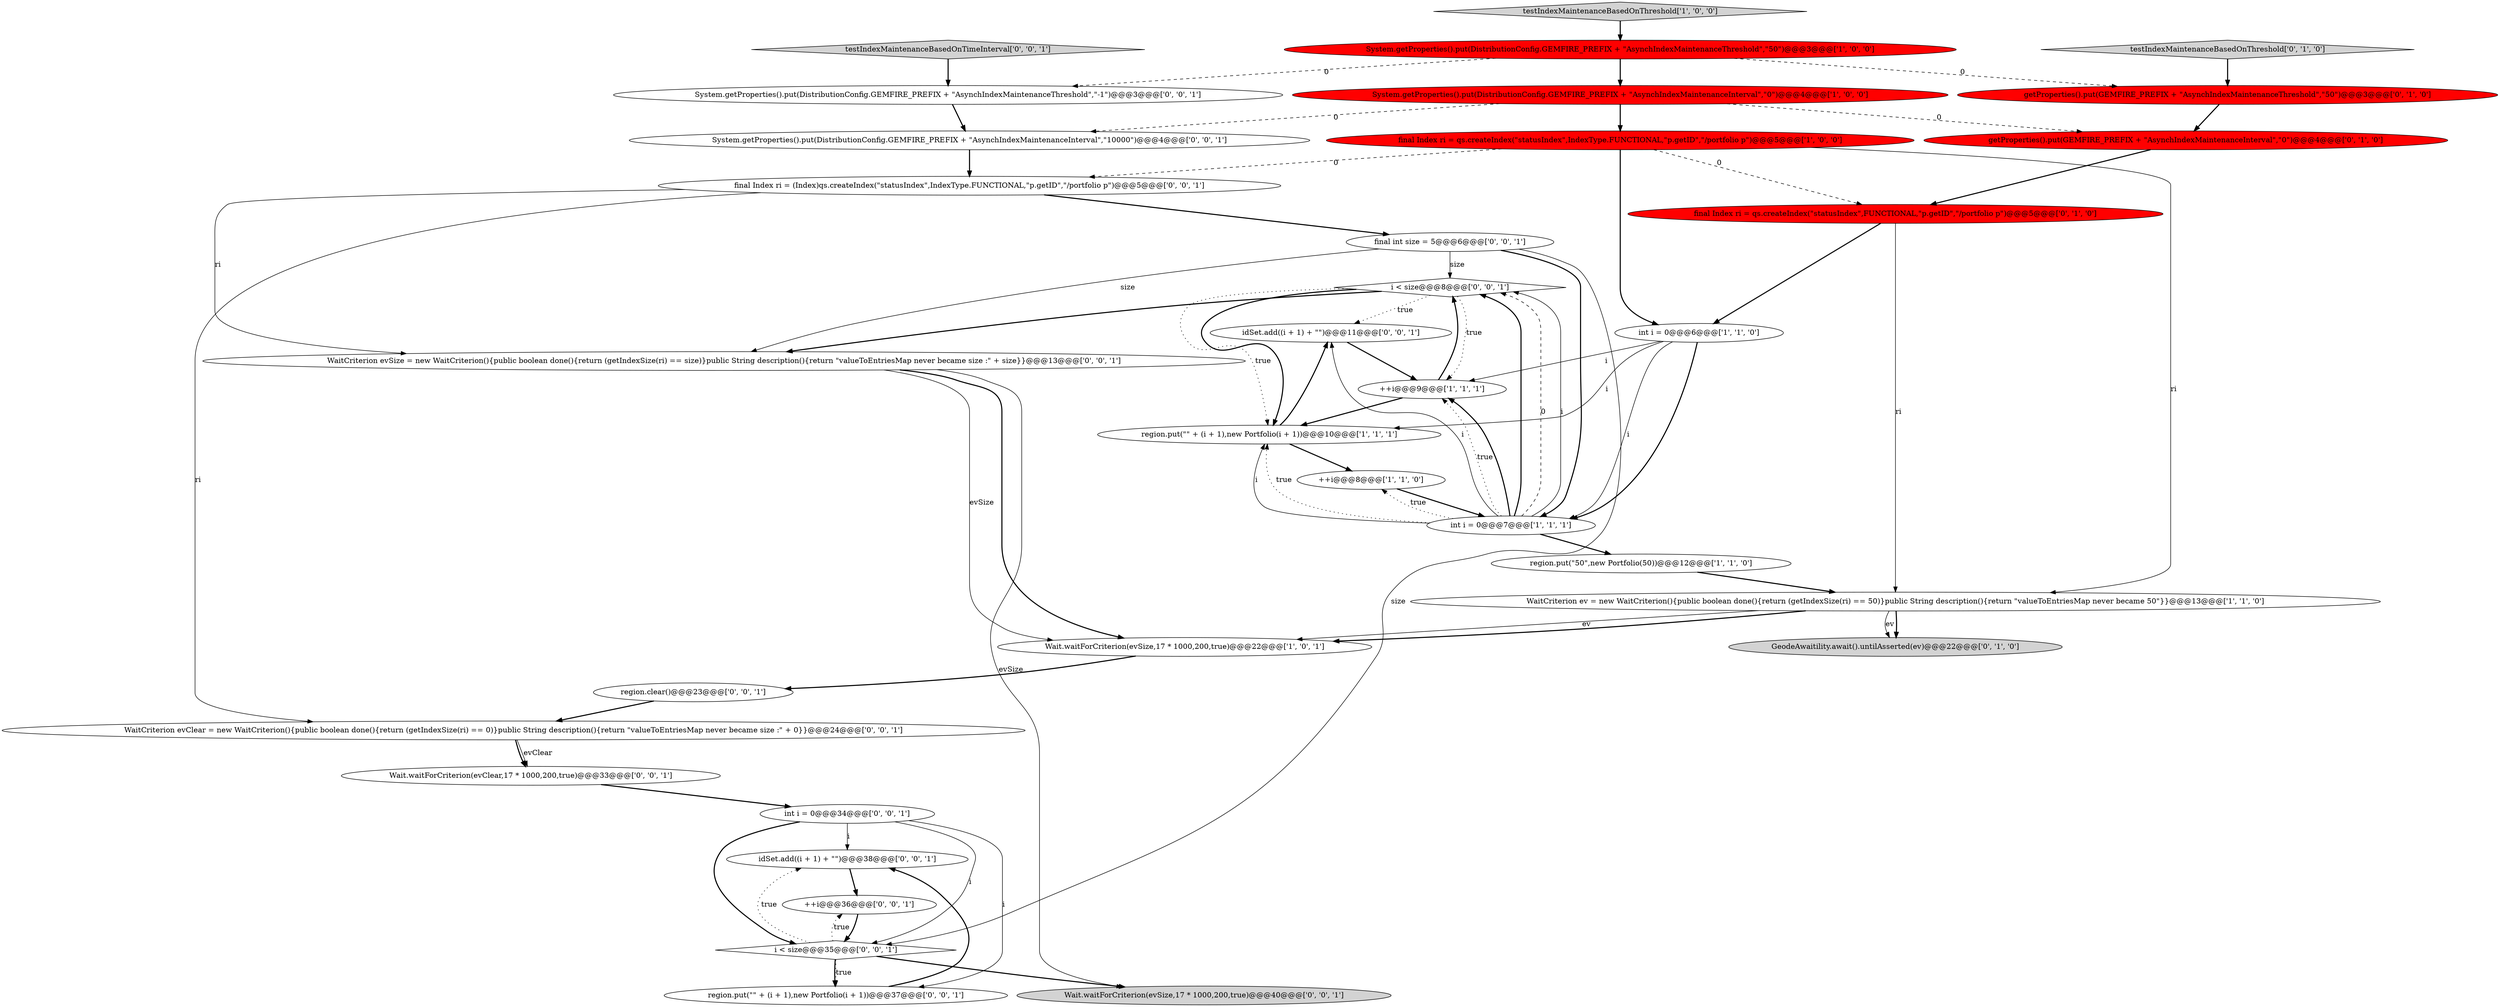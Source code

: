 digraph {
32 [style = filled, label = "final Index ri = (Index)qs.createIndex(\"statusIndex\",IndexType.FUNCTIONAL,\"p.getID\",\"/portfolio p\")@@@5@@@['0', '0', '1']", fillcolor = white, shape = ellipse image = "AAA0AAABBB3BBB"];
3 [style = filled, label = "region.put(\"50\",new Portfolio(50))@@@12@@@['1', '1', '0']", fillcolor = white, shape = ellipse image = "AAA0AAABBB1BBB"];
4 [style = filled, label = "Wait.waitForCriterion(evSize,17 * 1000,200,true)@@@22@@@['1', '0', '1']", fillcolor = white, shape = ellipse image = "AAA0AAABBB1BBB"];
30 [style = filled, label = "WaitCriterion evClear = new WaitCriterion(){public boolean done(){return (getIndexSize(ri) == 0)}public String description(){return \"valueToEntriesMap never became size :\" + 0}}@@@24@@@['0', '0', '1']", fillcolor = white, shape = ellipse image = "AAA0AAABBB3BBB"];
13 [style = filled, label = "getProperties().put(GEMFIRE_PREFIX + \"AsynchIndexMaintenanceThreshold\",\"50\")@@@3@@@['0', '1', '0']", fillcolor = red, shape = ellipse image = "AAA1AAABBB2BBB"];
11 [style = filled, label = "System.getProperties().put(DistributionConfig.GEMFIRE_PREFIX + \"AsynchIndexMaintenanceInterval\",\"0\")@@@4@@@['1', '0', '0']", fillcolor = red, shape = ellipse image = "AAA1AAABBB1BBB"];
25 [style = filled, label = "idSet.add((i + 1) + \"\")@@@38@@@['0', '0', '1']", fillcolor = white, shape = ellipse image = "AAA0AAABBB3BBB"];
15 [style = filled, label = "final Index ri = qs.createIndex(\"statusIndex\",FUNCTIONAL,\"p.getID\",\"/portfolio p\")@@@5@@@['0', '1', '0']", fillcolor = red, shape = ellipse image = "AAA1AAABBB2BBB"];
20 [style = filled, label = "WaitCriterion evSize = new WaitCriterion(){public boolean done(){return (getIndexSize(ri) == size)}public String description(){return \"valueToEntriesMap never became size :\" + size}}@@@13@@@['0', '0', '1']", fillcolor = white, shape = ellipse image = "AAA0AAABBB3BBB"];
24 [style = filled, label = "System.getProperties().put(DistributionConfig.GEMFIRE_PREFIX + \"AsynchIndexMaintenanceThreshold\",\"-1\")@@@3@@@['0', '0', '1']", fillcolor = white, shape = ellipse image = "AAA0AAABBB3BBB"];
23 [style = filled, label = "Wait.waitForCriterion(evSize,17 * 1000,200,true)@@@40@@@['0', '0', '1']", fillcolor = lightgray, shape = ellipse image = "AAA0AAABBB3BBB"];
6 [style = filled, label = "int i = 0@@@6@@@['1', '1', '0']", fillcolor = white, shape = ellipse image = "AAA0AAABBB1BBB"];
1 [style = filled, label = "System.getProperties().put(DistributionConfig.GEMFIRE_PREFIX + \"AsynchIndexMaintenanceThreshold\",\"50\")@@@3@@@['1', '0', '0']", fillcolor = red, shape = ellipse image = "AAA1AAABBB1BBB"];
31 [style = filled, label = "testIndexMaintenanceBasedOnTimeInterval['0', '0', '1']", fillcolor = lightgray, shape = diamond image = "AAA0AAABBB3BBB"];
12 [style = filled, label = "getProperties().put(GEMFIRE_PREFIX + \"AsynchIndexMaintenanceInterval\",\"0\")@@@4@@@['0', '1', '0']", fillcolor = red, shape = ellipse image = "AAA1AAABBB2BBB"];
27 [style = filled, label = "idSet.add((i + 1) + \"\")@@@11@@@['0', '0', '1']", fillcolor = white, shape = ellipse image = "AAA0AAABBB3BBB"];
18 [style = filled, label = "i < size@@@8@@@['0', '0', '1']", fillcolor = white, shape = diamond image = "AAA0AAABBB3BBB"];
17 [style = filled, label = "final int size = 5@@@6@@@['0', '0', '1']", fillcolor = white, shape = ellipse image = "AAA0AAABBB3BBB"];
5 [style = filled, label = "WaitCriterion ev = new WaitCriterion(){public boolean done(){return (getIndexSize(ri) == 50)}public String description(){return \"valueToEntriesMap never became 50\"}}@@@13@@@['1', '1', '0']", fillcolor = white, shape = ellipse image = "AAA0AAABBB1BBB"];
19 [style = filled, label = "++i@@@36@@@['0', '0', '1']", fillcolor = white, shape = ellipse image = "AAA0AAABBB3BBB"];
33 [style = filled, label = "int i = 0@@@34@@@['0', '0', '1']", fillcolor = white, shape = ellipse image = "AAA0AAABBB3BBB"];
2 [style = filled, label = "++i@@@8@@@['1', '1', '0']", fillcolor = white, shape = ellipse image = "AAA0AAABBB1BBB"];
22 [style = filled, label = "Wait.waitForCriterion(evClear,17 * 1000,200,true)@@@33@@@['0', '0', '1']", fillcolor = white, shape = ellipse image = "AAA0AAABBB3BBB"];
29 [style = filled, label = "i < size@@@35@@@['0', '0', '1']", fillcolor = white, shape = diamond image = "AAA0AAABBB3BBB"];
28 [style = filled, label = "region.clear()@@@23@@@['0', '0', '1']", fillcolor = white, shape = ellipse image = "AAA0AAABBB3BBB"];
8 [style = filled, label = "final Index ri = qs.createIndex(\"statusIndex\",IndexType.FUNCTIONAL,\"p.getID\",\"/portfolio p\")@@@5@@@['1', '0', '0']", fillcolor = red, shape = ellipse image = "AAA1AAABBB1BBB"];
7 [style = filled, label = "int i = 0@@@7@@@['1', '1', '1']", fillcolor = white, shape = ellipse image = "AAA0AAABBB1BBB"];
21 [style = filled, label = "region.put(\"\" + (i + 1),new Portfolio(i + 1))@@@37@@@['0', '0', '1']", fillcolor = white, shape = ellipse image = "AAA0AAABBB3BBB"];
0 [style = filled, label = "region.put(\"\" + (i + 1),new Portfolio(i + 1))@@@10@@@['1', '1', '1']", fillcolor = white, shape = ellipse image = "AAA0AAABBB1BBB"];
26 [style = filled, label = "System.getProperties().put(DistributionConfig.GEMFIRE_PREFIX + \"AsynchIndexMaintenanceInterval\",\"10000\")@@@4@@@['0', '0', '1']", fillcolor = white, shape = ellipse image = "AAA0AAABBB3BBB"];
14 [style = filled, label = "GeodeAwaitility.await().untilAsserted(ev)@@@22@@@['0', '1', '0']", fillcolor = lightgray, shape = ellipse image = "AAA0AAABBB2BBB"];
9 [style = filled, label = "++i@@@9@@@['1', '1', '1']", fillcolor = white, shape = ellipse image = "AAA0AAABBB1BBB"];
16 [style = filled, label = "testIndexMaintenanceBasedOnThreshold['0', '1', '0']", fillcolor = lightgray, shape = diamond image = "AAA0AAABBB2BBB"];
10 [style = filled, label = "testIndexMaintenanceBasedOnThreshold['1', '0', '0']", fillcolor = lightgray, shape = diamond image = "AAA0AAABBB1BBB"];
17->29 [style = solid, label="size"];
7->2 [style = dotted, label="true"];
6->9 [style = solid, label="i"];
32->30 [style = solid, label="ri"];
16->13 [style = bold, label=""];
22->33 [style = bold, label=""];
30->22 [style = bold, label=""];
26->32 [style = bold, label=""];
9->0 [style = bold, label=""];
5->4 [style = solid, label="ev"];
17->18 [style = solid, label="size"];
28->30 [style = bold, label=""];
20->4 [style = solid, label="evSize"];
7->18 [style = dashed, label="0"];
0->27 [style = bold, label=""];
19->29 [style = bold, label=""];
31->24 [style = bold, label=""];
30->22 [style = solid, label="evClear"];
8->15 [style = dashed, label="0"];
0->2 [style = bold, label=""];
27->9 [style = bold, label=""];
12->15 [style = bold, label=""];
11->26 [style = dashed, label="0"];
8->32 [style = dashed, label="0"];
7->0 [style = solid, label="i"];
8->6 [style = bold, label=""];
15->6 [style = bold, label=""];
7->18 [style = solid, label="i"];
33->21 [style = solid, label="i"];
29->23 [style = bold, label=""];
5->14 [style = bold, label=""];
21->25 [style = bold, label=""];
6->7 [style = solid, label="i"];
7->9 [style = dotted, label="true"];
7->0 [style = dotted, label="true"];
11->12 [style = dashed, label="0"];
29->21 [style = bold, label=""];
7->3 [style = bold, label=""];
4->28 [style = bold, label=""];
1->11 [style = bold, label=""];
20->4 [style = bold, label=""];
6->0 [style = solid, label="i"];
33->29 [style = bold, label=""];
1->13 [style = dashed, label="0"];
17->7 [style = bold, label=""];
7->9 [style = bold, label=""];
24->26 [style = bold, label=""];
18->20 [style = bold, label=""];
3->5 [style = bold, label=""];
33->25 [style = solid, label="i"];
20->23 [style = solid, label="evSize"];
13->12 [style = bold, label=""];
9->18 [style = bold, label=""];
5->14 [style = solid, label="ev"];
1->24 [style = dashed, label="0"];
15->5 [style = solid, label="ri"];
33->29 [style = solid, label="i"];
5->4 [style = bold, label=""];
18->9 [style = dotted, label="true"];
25->19 [style = bold, label=""];
7->27 [style = solid, label="i"];
7->18 [style = bold, label=""];
17->20 [style = solid, label="size"];
11->8 [style = bold, label=""];
18->0 [style = dotted, label="true"];
29->21 [style = dotted, label="true"];
2->7 [style = bold, label=""];
8->5 [style = solid, label="ri"];
32->20 [style = solid, label="ri"];
6->7 [style = bold, label=""];
10->1 [style = bold, label=""];
32->17 [style = bold, label=""];
18->0 [style = bold, label=""];
18->27 [style = dotted, label="true"];
29->25 [style = dotted, label="true"];
29->19 [style = dotted, label="true"];
}
